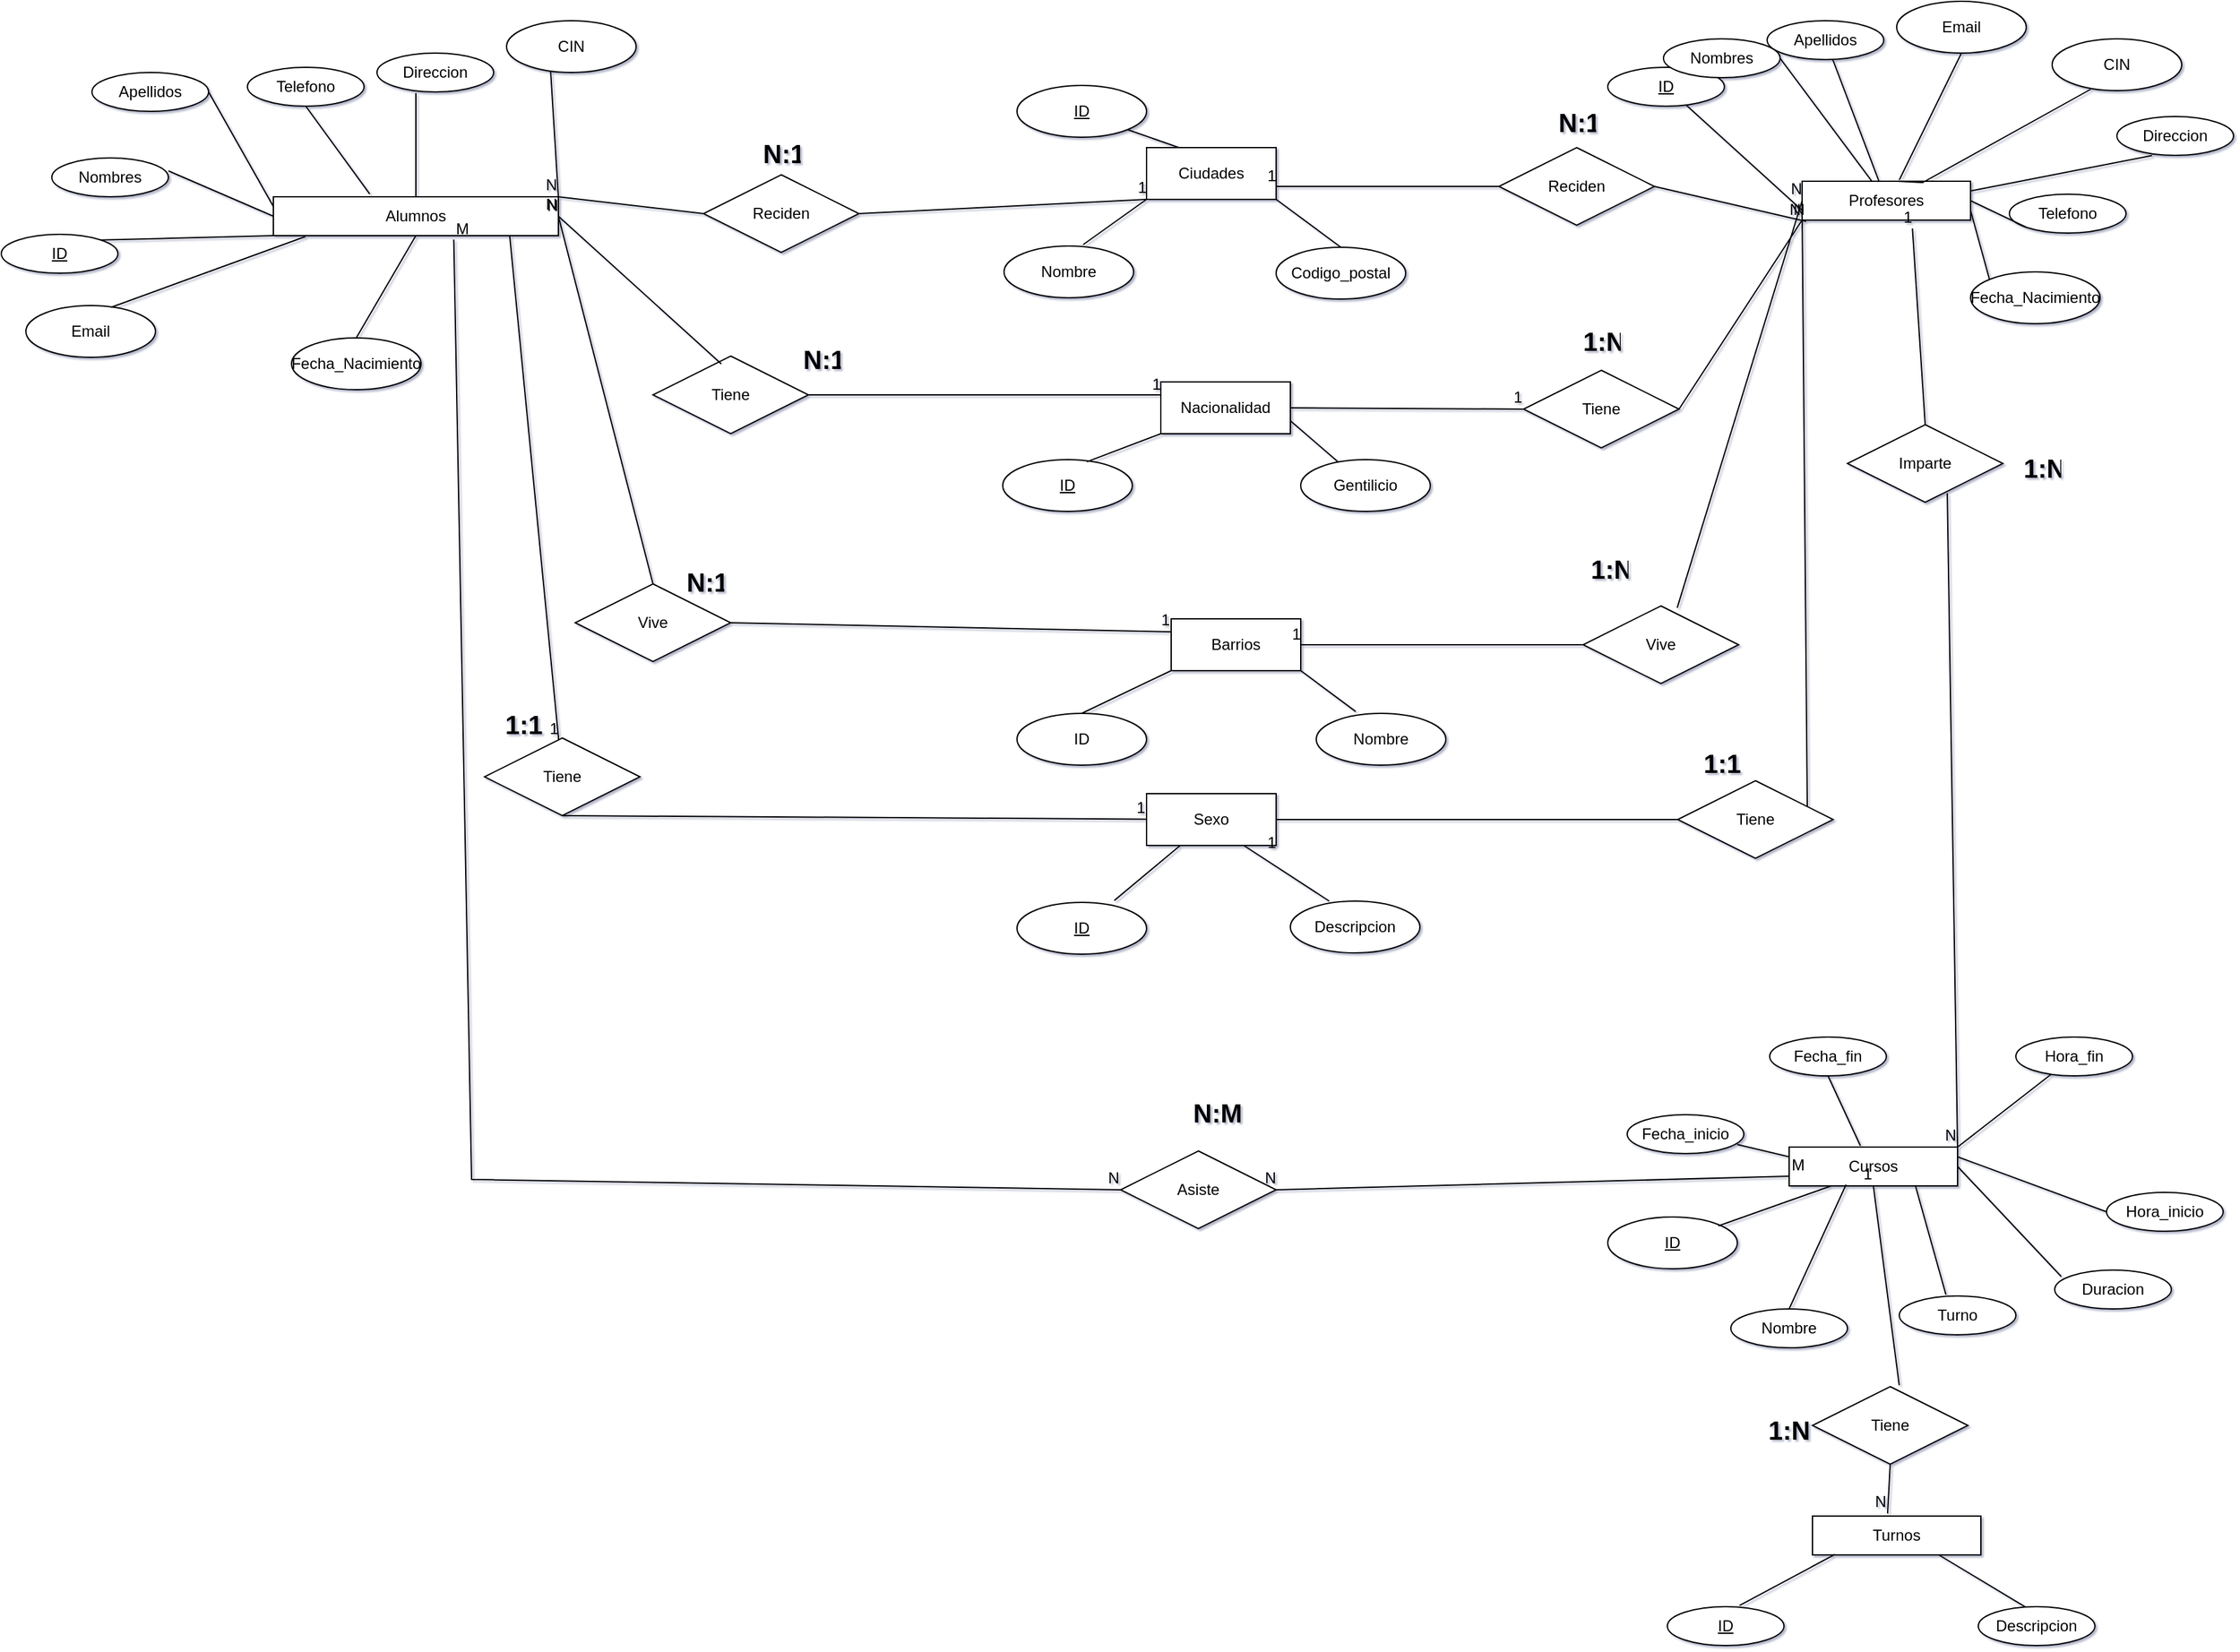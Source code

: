 <mxfile version="20.2.3" type="device"><diagram id="SbtHDmOagErsNdd3v9O3" name="Página-1"><mxGraphModel dx="987" dy="922" grid="1" gridSize="10" guides="1" tooltips="1" connect="1" arrows="1" fold="1" page="1" pageScale="1" pageWidth="2339" pageHeight="3300" background="none" math="0" shadow="1"><root><mxCell id="0"/><mxCell id="1" parent="0"/><mxCell id="1QxquPgSd_LYtTCE600k-2" value="Alumnos" style="whiteSpace=wrap;html=1;align=center;" parent="1" vertex="1"><mxGeometry x="397" y="151" width="220" height="30" as="geometry"/></mxCell><mxCell id="1QxquPgSd_LYtTCE600k-4" value="ID" style="ellipse;whiteSpace=wrap;html=1;align=center;fontStyle=4" parent="1" vertex="1"><mxGeometry x="187" y="180" width="90" height="30" as="geometry"/></mxCell><mxCell id="1QxquPgSd_LYtTCE600k-5" value="Fecha_Nacimiento" style="ellipse;whiteSpace=wrap;html=1;align=center;" parent="1" vertex="1"><mxGeometry x="411" y="260" width="100" height="40" as="geometry"/></mxCell><mxCell id="1QxquPgSd_LYtTCE600k-6" value="Email" style="ellipse;whiteSpace=wrap;html=1;align=center;" parent="1" vertex="1"><mxGeometry x="206" y="235" width="100" height="40" as="geometry"/></mxCell><mxCell id="1QxquPgSd_LYtTCE600k-7" value="Nombres" style="ellipse;whiteSpace=wrap;html=1;align=center;fontStyle=0" parent="1" vertex="1"><mxGeometry x="226" y="121" width="90" height="30" as="geometry"/></mxCell><mxCell id="1QxquPgSd_LYtTCE600k-8" value="Apellidos" style="ellipse;whiteSpace=wrap;html=1;align=center;fontStyle=0" parent="1" vertex="1"><mxGeometry x="257" y="55" width="90" height="30" as="geometry"/></mxCell><mxCell id="1QxquPgSd_LYtTCE600k-10" style="edgeStyle=orthogonalEdgeStyle;rounded=0;orthogonalLoop=1;jettySize=auto;html=1;exitX=0.5;exitY=1;exitDx=0;exitDy=0;" parent="1" edge="1"><mxGeometry relative="1" as="geometry"><mxPoint x="392" y="91" as="sourcePoint"/><mxPoint x="392" y="91" as="targetPoint"/></mxGeometry></mxCell><mxCell id="1QxquPgSd_LYtTCE600k-11" value="Telefono&lt;span style=&quot;color: rgba(0, 0, 0, 0); font-family: monospace; font-size: 0px; text-align: start;&quot;&gt;%3CmxGraphModel%3E%3Croot%3E%3CmxCell%20id%3D%220%22%2F%3E%3CmxCell%20id%3D%221%22%20parent%3D%220%22%2F%3E%3CmxCell%20id%3D%222%22%20value%3D%22Nacionalidad%22%20style%3D%22ellipse%3BwhiteSpace%3Dwrap%3Bhtml%3D1%3Balign%3Dcenter%3BfontStyle%3D0%22%20vertex%3D%221%22%20parent%3D%221%22%3E%3CmxGeometry%20x%3D%22389%22%20y%3D%2250%22%20width%3D%2290%22%20height%3D%2230%22%20as%3D%22geometry%22%2F%3E%3C%2FmxCell%3E%3C%2Froot%3E%3C%2FmxGraphModel%3E&lt;/span&gt;" style="ellipse;whiteSpace=wrap;html=1;align=center;fontStyle=0" parent="1" vertex="1"><mxGeometry x="377" y="51" width="90" height="30" as="geometry"/></mxCell><mxCell id="1QxquPgSd_LYtTCE600k-12" value="Direccion" style="ellipse;whiteSpace=wrap;html=1;align=center;fontStyle=0" parent="1" vertex="1"><mxGeometry x="477" y="40" width="90" height="30" as="geometry"/></mxCell><mxCell id="1QxquPgSd_LYtTCE600k-18" value="CIN" style="ellipse;whiteSpace=wrap;html=1;align=center;" parent="1" vertex="1"><mxGeometry x="577" y="15" width="100" height="40" as="geometry"/></mxCell><mxCell id="1QxquPgSd_LYtTCE600k-28" value="" style="endArrow=none;html=1;rounded=0;entryX=0;entryY=0.5;entryDx=0;entryDy=0;exitX=1;exitY=0.333;exitDx=0;exitDy=0;exitPerimeter=0;" parent="1" source="1QxquPgSd_LYtTCE600k-7" target="1QxquPgSd_LYtTCE600k-2" edge="1"><mxGeometry relative="1" as="geometry"><mxPoint x="317" y="181" as="sourcePoint"/><mxPoint x="477" y="181" as="targetPoint"/></mxGeometry></mxCell><mxCell id="1QxquPgSd_LYtTCE600k-29" value="" style="endArrow=none;html=1;rounded=0;exitX=1;exitY=0;exitDx=0;exitDy=0;" parent="1" source="1QxquPgSd_LYtTCE600k-4" edge="1"><mxGeometry relative="1" as="geometry"><mxPoint x="337" y="180.99" as="sourcePoint"/><mxPoint x="397" y="181" as="targetPoint"/></mxGeometry></mxCell><mxCell id="1QxquPgSd_LYtTCE600k-30" value="" style="endArrow=none;html=1;rounded=0;entryX=0.112;entryY=1.025;entryDx=0;entryDy=0;entryPerimeter=0;exitX=0.657;exitY=0.034;exitDx=0;exitDy=0;exitPerimeter=0;" parent="1" source="1QxquPgSd_LYtTCE600k-6" target="1QxquPgSd_LYtTCE600k-2" edge="1"><mxGeometry relative="1" as="geometry"><mxPoint x="357" y="241" as="sourcePoint"/><mxPoint x="407" y="191" as="targetPoint"/></mxGeometry></mxCell><mxCell id="1QxquPgSd_LYtTCE600k-31" value="" style="endArrow=none;html=1;rounded=0;entryX=0.5;entryY=1;entryDx=0;entryDy=0;exitX=0.5;exitY=0;exitDx=0;exitDy=0;" parent="1" source="1QxquPgSd_LYtTCE600k-5" target="1QxquPgSd_LYtTCE600k-2" edge="1"><mxGeometry relative="1" as="geometry"><mxPoint x="362.7" y="262.36" as="sourcePoint"/><mxPoint x="421.56" y="191.75" as="targetPoint"/></mxGeometry></mxCell><mxCell id="1QxquPgSd_LYtTCE600k-34" value="" style="endArrow=none;html=1;rounded=0;exitX=0;exitY=0.25;exitDx=0;exitDy=0;entryX=1;entryY=0.5;entryDx=0;entryDy=0;" parent="1" source="1QxquPgSd_LYtTCE600k-2" target="1QxquPgSd_LYtTCE600k-8" edge="1"><mxGeometry relative="1" as="geometry"><mxPoint x="420.39" y="158.81" as="sourcePoint"/><mxPoint x="388.59" y="101.18" as="targetPoint"/></mxGeometry></mxCell><mxCell id="1QxquPgSd_LYtTCE600k-35" value="" style="endArrow=none;html=1;rounded=0;exitX=0.338;exitY=-0.073;exitDx=0;exitDy=0;exitPerimeter=0;entryX=0.5;entryY=1;entryDx=0;entryDy=0;" parent="1" source="1QxquPgSd_LYtTCE600k-2" target="1QxquPgSd_LYtTCE600k-11" edge="1"><mxGeometry relative="1" as="geometry"><mxPoint x="425.07" y="161.18" as="sourcePoint"/><mxPoint x="388.59" y="101.18" as="targetPoint"/></mxGeometry></mxCell><mxCell id="1QxquPgSd_LYtTCE600k-36" value="" style="endArrow=none;html=1;rounded=0;exitX=0.5;exitY=0;exitDx=0;exitDy=0;" parent="1" source="1QxquPgSd_LYtTCE600k-2" edge="1"><mxGeometry relative="1" as="geometry"><mxPoint x="477" y="141" as="sourcePoint"/><mxPoint x="507" y="71" as="targetPoint"/></mxGeometry></mxCell><mxCell id="1QxquPgSd_LYtTCE600k-41" value="Ciudades" style="rounded=0;arcSize=10;whiteSpace=wrap;html=1;align=center;" parent="1" vertex="1"><mxGeometry x="1071" y="113" width="100" height="40" as="geometry"/></mxCell><mxCell id="1QxquPgSd_LYtTCE600k-42" value="ID" style="ellipse;whiteSpace=wrap;html=1;align=center;fontStyle=4" parent="1" vertex="1"><mxGeometry x="971" y="65" width="100" height="40" as="geometry"/></mxCell><mxCell id="1QxquPgSd_LYtTCE600k-43" value="Nombre" style="ellipse;whiteSpace=wrap;html=1;align=center;" parent="1" vertex="1"><mxGeometry x="961" y="189" width="100" height="40" as="geometry"/></mxCell><mxCell id="1QxquPgSd_LYtTCE600k-45" value="" style="endArrow=none;html=1;rounded=0;entryX=0;entryY=1;entryDx=0;entryDy=0;exitX=0.61;exitY=-0.025;exitDx=0;exitDy=0;exitPerimeter=0;" parent="1" target="1QxquPgSd_LYtTCE600k-41" edge="1" source="1QxquPgSd_LYtTCE600k-43"><mxGeometry relative="1" as="geometry"><mxPoint x="940.0" y="153.0" as="sourcePoint"/><mxPoint x="1048.86" y="103" as="targetPoint"/></mxGeometry></mxCell><mxCell id="1QxquPgSd_LYtTCE600k-46" value="" style="endArrow=none;html=1;rounded=0;entryX=0.25;entryY=0;entryDx=0;entryDy=0;exitX=1;exitY=1;exitDx=0;exitDy=0;" parent="1" source="1QxquPgSd_LYtTCE600k-42" target="1QxquPgSd_LYtTCE600k-41" edge="1"><mxGeometry relative="1" as="geometry"><mxPoint x="1000" y="173" as="sourcePoint"/><mxPoint x="1070" y="123" as="targetPoint"/></mxGeometry></mxCell><mxCell id="1QxquPgSd_LYtTCE600k-47" value="Codigo_postal" style="ellipse;whiteSpace=wrap;html=1;align=center;" parent="1" vertex="1"><mxGeometry x="1171" y="190" width="100" height="40" as="geometry"/></mxCell><mxCell id="1QxquPgSd_LYtTCE600k-48" value="" style="endArrow=none;html=1;rounded=0;entryX=1;entryY=1;entryDx=0;entryDy=0;exitX=0.5;exitY=0;exitDx=0;exitDy=0;" parent="1" source="1QxquPgSd_LYtTCE600k-47" target="1QxquPgSd_LYtTCE600k-41" edge="1"><mxGeometry relative="1" as="geometry"><mxPoint x="1000" y="173" as="sourcePoint"/><mxPoint x="1070" y="123" as="targetPoint"/></mxGeometry></mxCell><mxCell id="1QxquPgSd_LYtTCE600k-50" value="ID" style="ellipse;whiteSpace=wrap;html=1;align=center;fontStyle=4" parent="1" vertex="1"><mxGeometry x="971" y="696.0" width="100" height="40" as="geometry"/></mxCell><mxCell id="1QxquPgSd_LYtTCE600k-51" value="" style="endArrow=none;html=1;rounded=0;exitX=0.751;exitY=-0.036;exitDx=0;exitDy=0;exitPerimeter=0;" parent="1" edge="1" target="1QxquPgSd_LYtTCE600k-77" source="1QxquPgSd_LYtTCE600k-50"><mxGeometry relative="1" as="geometry"><mxPoint x="1047" y="688.17" as="sourcePoint"/><mxPoint x="1132" y="648.17" as="targetPoint"/></mxGeometry></mxCell><mxCell id="1QxquPgSd_LYtTCE600k-52" value="Descripcion" style="ellipse;whiteSpace=wrap;html=1;align=center;fontStyle=0" parent="1" vertex="1"><mxGeometry x="1182" y="695" width="100" height="40" as="geometry"/></mxCell><mxCell id="1QxquPgSd_LYtTCE600k-53" value="" style="endArrow=none;html=1;rounded=0;entryX=0.75;entryY=1;entryDx=0;entryDy=0;exitX=0.3;exitY=0;exitDx=0;exitDy=0;exitPerimeter=0;" parent="1" source="1QxquPgSd_LYtTCE600k-52" edge="1" target="1QxquPgSd_LYtTCE600k-77"><mxGeometry relative="1" as="geometry"><mxPoint x="1062" y="678.17" as="sourcePoint"/><mxPoint x="1157" y="648.17" as="targetPoint"/><Array as="points"/></mxGeometry></mxCell><mxCell id="1QxquPgSd_LYtTCE600k-54" value="Barrios" style="rounded=0;arcSize=10;whiteSpace=wrap;html=1;align=center;" parent="1" vertex="1"><mxGeometry x="1090" y="477" width="100" height="40" as="geometry"/></mxCell><mxCell id="1QxquPgSd_LYtTCE600k-56" value="ID" style="ellipse;whiteSpace=wrap;html=1;align=center;fontStyle=0" parent="1" vertex="1"><mxGeometry x="971" y="550" width="100" height="40" as="geometry"/></mxCell><mxCell id="1QxquPgSd_LYtTCE600k-57" value="Nombre" style="ellipse;whiteSpace=wrap;html=1;align=center;fontStyle=0" parent="1" vertex="1"><mxGeometry x="1202" y="550" width="100" height="40" as="geometry"/></mxCell><mxCell id="1QxquPgSd_LYtTCE600k-58" value="" style="endArrow=none;html=1;rounded=0;entryX=0;entryY=1;entryDx=0;entryDy=0;exitX=0.5;exitY=0;exitDx=0;exitDy=0;" parent="1" source="1QxquPgSd_LYtTCE600k-56" target="1QxquPgSd_LYtTCE600k-54" edge="1"><mxGeometry relative="1" as="geometry"><mxPoint x="1435" y="299" as="sourcePoint"/><mxPoint x="1390" y="229" as="targetPoint"/></mxGeometry></mxCell><mxCell id="1QxquPgSd_LYtTCE600k-59" value="" style="endArrow=none;html=1;rounded=0;entryX=1;entryY=1;entryDx=0;entryDy=0;exitX=0.304;exitY=-0.036;exitDx=0;exitDy=0;exitPerimeter=0;" parent="1" source="1QxquPgSd_LYtTCE600k-57" target="1QxquPgSd_LYtTCE600k-54" edge="1"><mxGeometry relative="1" as="geometry"><mxPoint x="1500" y="309" as="sourcePoint"/><mxPoint x="1504.7" y="229" as="targetPoint"/></mxGeometry></mxCell><mxCell id="1QxquPgSd_LYtTCE600k-61" value="Nacionalidad" style="rounded=0;arcSize=10;whiteSpace=wrap;html=1;align=center;" parent="1" vertex="1"><mxGeometry x="1082" y="294" width="100" height="40" as="geometry"/></mxCell><mxCell id="1QxquPgSd_LYtTCE600k-62" value="ID" style="ellipse;whiteSpace=wrap;html=1;align=center;fontStyle=4" parent="1" vertex="1"><mxGeometry x="960" y="354" width="100" height="40" as="geometry"/></mxCell><mxCell id="1QxquPgSd_LYtTCE600k-63" value="Gentilicio" style="ellipse;whiteSpace=wrap;html=1;align=center;" parent="1" vertex="1"><mxGeometry x="1190" y="354" width="100" height="40" as="geometry"/></mxCell><mxCell id="1QxquPgSd_LYtTCE600k-64" value="" style="endArrow=none;html=1;rounded=0;entryX=0;entryY=1;entryDx=0;entryDy=0;exitX=0.649;exitY=0.042;exitDx=0;exitDy=0;exitPerimeter=0;" parent="1" source="1QxquPgSd_LYtTCE600k-62" target="1QxquPgSd_LYtTCE600k-61" edge="1"><mxGeometry relative="1" as="geometry"><mxPoint x="1024" y="360.5" as="sourcePoint"/><mxPoint x="1019" y="319.5" as="targetPoint"/></mxGeometry></mxCell><mxCell id="1QxquPgSd_LYtTCE600k-65" value="" style="endArrow=none;html=1;rounded=0;entryX=1;entryY=0.75;entryDx=0;entryDy=0;" parent="1" source="1QxquPgSd_LYtTCE600k-63" target="1QxquPgSd_LYtTCE600k-61" edge="1"><mxGeometry relative="1" as="geometry"><mxPoint x="983.9" y="381.18" as="sourcePoint"/><mxPoint x="1029" y="329.5" as="targetPoint"/></mxGeometry></mxCell><mxCell id="1QxquPgSd_LYtTCE600k-71" value="Profesores" style="whiteSpace=wrap;html=1;align=center;" parent="1" vertex="1"><mxGeometry x="1577" y="139" width="130" height="30" as="geometry"/></mxCell><mxCell id="1QxquPgSd_LYtTCE600k-73" value="ID" style="ellipse;whiteSpace=wrap;html=1;align=center;fontStyle=4" parent="1" vertex="1"><mxGeometry x="1427" y="51" width="90" height="30" as="geometry"/></mxCell><mxCell id="1QxquPgSd_LYtTCE600k-74" value="CIN" style="ellipse;whiteSpace=wrap;html=1;align=center;" parent="1" vertex="1"><mxGeometry x="1770" y="29" width="100" height="40" as="geometry"/></mxCell><mxCell id="1QxquPgSd_LYtTCE600k-75" value="Nombres" style="ellipse;whiteSpace=wrap;html=1;align=center;fontStyle=0" parent="1" vertex="1"><mxGeometry x="1470" y="29" width="90" height="30" as="geometry"/></mxCell><mxCell id="1QxquPgSd_LYtTCE600k-76" value="Apellidos" style="ellipse;whiteSpace=wrap;html=1;align=center;fontStyle=0" parent="1" vertex="1"><mxGeometry x="1550" y="15" width="90" height="30" as="geometry"/></mxCell><mxCell id="1QxquPgSd_LYtTCE600k-77" value="Sexo" style="whiteSpace=wrap;html=1;align=center;" parent="1" vertex="1"><mxGeometry x="1071" y="612" width="100" height="40" as="geometry"/></mxCell><mxCell id="1QxquPgSd_LYtTCE600k-78" value="Email" style="ellipse;whiteSpace=wrap;html=1;align=center;" parent="1" vertex="1"><mxGeometry x="1650" width="100" height="40" as="geometry"/></mxCell><mxCell id="1QxquPgSd_LYtTCE600k-79" value="Direccion" style="ellipse;whiteSpace=wrap;html=1;align=center;fontStyle=0" parent="1" vertex="1"><mxGeometry x="1820" y="89" width="90" height="30" as="geometry"/></mxCell><mxCell id="1QxquPgSd_LYtTCE600k-80" value="Telefono&lt;span style=&quot;color: rgba(0, 0, 0, 0); font-family: monospace; font-size: 0px; text-align: start;&quot;&gt;%3CmxGraphModel%3E%3Croot%3E%3CmxCell%20id%3D%220%22%2F%3E%3CmxCell%20id%3D%221%22%20parent%3D%220%22%2F%3E%3CmxCell%20id%3D%222%22%20value%3D%22Nacionalidad%22%20style%3D%22ellipse%3BwhiteSpace%3Dwrap%3Bhtml%3D1%3Balign%3Dcenter%3BfontStyle%3D0%22%20vertex%3D%221%22%20parent%3D%221%22%3E%3CmxGeometry%20x%3D%22389%22%20y%3D%2250%22%20width%3D%2290%22%20height%3D%2230%22%20as%3D%22geometry%22%2F%3E%3C%2FmxCell%3E%3C%2Froot%3E%3C%2FmxGraphModel%3E&lt;/span&gt;" style="ellipse;whiteSpace=wrap;html=1;align=center;fontStyle=0" parent="1" vertex="1"><mxGeometry x="1737" y="149" width="90" height="30" as="geometry"/></mxCell><mxCell id="1QxquPgSd_LYtTCE600k-81" value="Fecha_Nacimiento" style="ellipse;whiteSpace=wrap;html=1;align=center;" parent="1" vertex="1"><mxGeometry x="1707" y="209" width="100" height="40" as="geometry"/></mxCell><mxCell id="1QxquPgSd_LYtTCE600k-82" value="" style="endArrow=none;html=1;rounded=0;entryX=0.577;entryY=-0.033;entryDx=0;entryDy=0;entryPerimeter=0;exitX=0.5;exitY=1;exitDx=0;exitDy=0;" parent="1" source="1QxquPgSd_LYtTCE600k-78" target="1QxquPgSd_LYtTCE600k-71" edge="1"><mxGeometry relative="1" as="geometry"><mxPoint x="1617" y="29" as="sourcePoint"/><mxPoint x="1777" y="29" as="targetPoint"/></mxGeometry></mxCell><mxCell id="1QxquPgSd_LYtTCE600k-83" value="" style="endArrow=none;html=1;rounded=0;entryX=1;entryY=0.5;entryDx=0;entryDy=0;" parent="1" source="1QxquPgSd_LYtTCE600k-71" target="1QxquPgSd_LYtTCE600k-75" edge="1"><mxGeometry relative="1" as="geometry"><mxPoint x="1637" y="99" as="sourcePoint"/><mxPoint x="1635.62" y="148.04" as="targetPoint"/></mxGeometry></mxCell><mxCell id="1QxquPgSd_LYtTCE600k-84" value="" style="endArrow=none;html=1;rounded=0;exitX=0;exitY=0.75;exitDx=0;exitDy=0;" parent="1" source="1QxquPgSd_LYtTCE600k-71" target="1QxquPgSd_LYtTCE600k-73" edge="1"><mxGeometry relative="1" as="geometry"><mxPoint x="1558.38" y="159" as="sourcePoint"/><mxPoint x="1557" y="208.04" as="targetPoint"/></mxGeometry></mxCell><mxCell id="1QxquPgSd_LYtTCE600k-85" value="" style="endArrow=none;html=1;rounded=0;" parent="1" source="1QxquPgSd_LYtTCE600k-76" target="1QxquPgSd_LYtTCE600k-71" edge="1"><mxGeometry relative="1" as="geometry"><mxPoint x="1657" y="119" as="sourcePoint"/><mxPoint x="1655.62" y="168.04" as="targetPoint"/></mxGeometry></mxCell><mxCell id="1QxquPgSd_LYtTCE600k-86" value="" style="endArrow=none;html=1;rounded=0;entryX=1;entryY=0.25;entryDx=0;entryDy=0;exitX=0.301;exitY=1.004;exitDx=0;exitDy=0;exitPerimeter=0;" parent="1" source="1QxquPgSd_LYtTCE600k-79" target="1QxquPgSd_LYtTCE600k-71" edge="1"><mxGeometry relative="1" as="geometry"><mxPoint x="1667" y="129" as="sourcePoint"/><mxPoint x="1665.62" y="178.04" as="targetPoint"/></mxGeometry></mxCell><mxCell id="1QxquPgSd_LYtTCE600k-87" value="" style="endArrow=none;html=1;rounded=0;entryX=0;entryY=0;entryDx=0;entryDy=0;exitX=1;exitY=0.75;exitDx=0;exitDy=0;" parent="1" source="1QxquPgSd_LYtTCE600k-71" target="1QxquPgSd_LYtTCE600k-81" edge="1"><mxGeometry relative="1" as="geometry"><mxPoint x="1707" y="179" as="sourcePoint"/><mxPoint x="1675.62" y="188.04" as="targetPoint"/></mxGeometry></mxCell><mxCell id="1QxquPgSd_LYtTCE600k-89" value="" style="endArrow=none;html=1;rounded=0;entryX=0;entryY=1;entryDx=0;entryDy=0;exitX=1;exitY=0.5;exitDx=0;exitDy=0;" parent="1" source="1QxquPgSd_LYtTCE600k-71" target="1QxquPgSd_LYtTCE600k-80" edge="1"><mxGeometry relative="1" as="geometry"><mxPoint x="1717.0" y="171.5" as="sourcePoint"/><mxPoint x="1731.92" y="224.749" as="targetPoint"/></mxGeometry></mxCell><mxCell id="1QxquPgSd_LYtTCE600k-90" value="Cursos" style="whiteSpace=wrap;html=1;align=center;" parent="1" vertex="1"><mxGeometry x="1567" y="885" width="130" height="30" as="geometry"/></mxCell><mxCell id="1QxquPgSd_LYtTCE600k-91" value="&lt;u&gt;ID&lt;/u&gt;" style="ellipse;whiteSpace=wrap;html=1;align=center;" parent="1" vertex="1"><mxGeometry x="1427" y="939" width="100" height="40" as="geometry"/></mxCell><mxCell id="1QxquPgSd_LYtTCE600k-92" value="Nombre" style="ellipse;whiteSpace=wrap;html=1;align=center;fontStyle=0" parent="1" vertex="1"><mxGeometry x="1522" y="1010" width="90" height="30" as="geometry"/></mxCell><mxCell id="1QxquPgSd_LYtTCE600k-93" value="Duracion" style="ellipse;whiteSpace=wrap;html=1;align=center;fontStyle=0" parent="1" vertex="1"><mxGeometry x="1772" y="980" width="90" height="30" as="geometry"/></mxCell><mxCell id="1QxquPgSd_LYtTCE600k-95" value="Turno" style="ellipse;whiteSpace=wrap;html=1;align=center;fontStyle=0" parent="1" vertex="1"><mxGeometry x="1652" y="1000" width="90" height="30" as="geometry"/></mxCell><mxCell id="1QxquPgSd_LYtTCE600k-97" value="Hora_inicio" style="ellipse;whiteSpace=wrap;html=1;align=center;fontStyle=0" parent="1" vertex="1"><mxGeometry x="1812" y="920" width="90" height="30" as="geometry"/></mxCell><mxCell id="1QxquPgSd_LYtTCE600k-98" value="Fecha_inicio" style="ellipse;whiteSpace=wrap;html=1;align=center;fontStyle=0" parent="1" vertex="1"><mxGeometry x="1442" y="860" width="90" height="30" as="geometry"/></mxCell><mxCell id="1QxquPgSd_LYtTCE600k-99" value="Fecha_fin" style="ellipse;whiteSpace=wrap;html=1;align=center;fontStyle=0" parent="1" vertex="1"><mxGeometry x="1552" y="800" width="90" height="30" as="geometry"/></mxCell><mxCell id="1QxquPgSd_LYtTCE600k-100" value="" style="endArrow=none;html=1;rounded=0;entryX=0.25;entryY=1;entryDx=0;entryDy=0;exitX=1;exitY=0;exitDx=0;exitDy=0;" parent="1" target="1QxquPgSd_LYtTCE600k-90" edge="1"><mxGeometry relative="1" as="geometry"><mxPoint x="1512.355" y="945.858" as="sourcePoint"/><mxPoint x="1692" y="950" as="targetPoint"/></mxGeometry></mxCell><mxCell id="1QxquPgSd_LYtTCE600k-101" value="" style="endArrow=none;html=1;rounded=0;entryX=0.338;entryY=0.967;entryDx=0;entryDy=0;exitX=0.5;exitY=0;exitDx=0;exitDy=0;entryPerimeter=0;" parent="1" source="1QxquPgSd_LYtTCE600k-92" target="1QxquPgSd_LYtTCE600k-90" edge="1"><mxGeometry relative="1" as="geometry"><mxPoint x="1522.355" y="955.858" as="sourcePoint"/><mxPoint x="1609.5" y="925" as="targetPoint"/></mxGeometry></mxCell><mxCell id="1QxquPgSd_LYtTCE600k-102" value="" style="endArrow=none;html=1;rounded=0;exitX=0.4;exitY=-0.033;exitDx=0;exitDy=0;entryX=0.75;entryY=1;entryDx=0;entryDy=0;exitPerimeter=0;" parent="1" source="1QxquPgSd_LYtTCE600k-95" target="1QxquPgSd_LYtTCE600k-90" edge="1"><mxGeometry relative="1" as="geometry"><mxPoint x="1587" y="1005" as="sourcePoint"/><mxPoint x="1652" y="920" as="targetPoint"/></mxGeometry></mxCell><mxCell id="1QxquPgSd_LYtTCE600k-103" value="" style="endArrow=none;html=1;rounded=0;exitX=0.056;exitY=0.167;exitDx=0;exitDy=0;entryX=1;entryY=0.5;entryDx=0;entryDy=0;exitPerimeter=0;" parent="1" source="1QxquPgSd_LYtTCE600k-93" target="1QxquPgSd_LYtTCE600k-90" edge="1"><mxGeometry relative="1" as="geometry"><mxPoint x="1720.5" y="994.01" as="sourcePoint"/><mxPoint x="1697" y="910" as="targetPoint"/></mxGeometry></mxCell><mxCell id="1QxquPgSd_LYtTCE600k-104" value="" style="endArrow=none;html=1;rounded=0;exitX=0;exitY=0.5;exitDx=0;exitDy=0;entryX=1;entryY=0.25;entryDx=0;entryDy=0;" parent="1" source="1QxquPgSd_LYtTCE600k-97" target="1QxquPgSd_LYtTCE600k-90" edge="1"><mxGeometry relative="1" as="geometry"><mxPoint x="1752.04" y="980.01" as="sourcePoint"/><mxPoint x="1707" y="910" as="targetPoint"/></mxGeometry></mxCell><mxCell id="1QxquPgSd_LYtTCE600k-105" value="" style="endArrow=none;html=1;rounded=0;entryX=0.5;entryY=1;entryDx=0;entryDy=0;exitX=0.423;exitY=-0.033;exitDx=0;exitDy=0;exitPerimeter=0;" parent="1" source="1QxquPgSd_LYtTCE600k-90" target="1QxquPgSd_LYtTCE600k-99" edge="1"><mxGeometry relative="1" as="geometry"><mxPoint x="1522.355" y="955.858" as="sourcePoint"/><mxPoint x="1609.5" y="925" as="targetPoint"/></mxGeometry></mxCell><mxCell id="1QxquPgSd_LYtTCE600k-106" value="" style="endArrow=none;html=1;rounded=0;entryX=0;entryY=0.25;entryDx=0;entryDy=0;exitX=0.944;exitY=0.767;exitDx=0;exitDy=0;exitPerimeter=0;" parent="1" source="1QxquPgSd_LYtTCE600k-98" target="1QxquPgSd_LYtTCE600k-90" edge="1"><mxGeometry relative="1" as="geometry"><mxPoint x="1522.355" y="955.858" as="sourcePoint"/><mxPoint x="1609.5" y="925" as="targetPoint"/></mxGeometry></mxCell><mxCell id="1QxquPgSd_LYtTCE600k-107" value="Hora_fin" style="ellipse;whiteSpace=wrap;html=1;align=center;fontStyle=0" parent="1" vertex="1"><mxGeometry x="1742" y="800" width="90" height="30" as="geometry"/></mxCell><mxCell id="1QxquPgSd_LYtTCE600k-108" value="" style="endArrow=none;html=1;rounded=0;entryX=1;entryY=0;entryDx=0;entryDy=0;" parent="1" source="1QxquPgSd_LYtTCE600k-107" target="1QxquPgSd_LYtTCE600k-90" edge="1"><mxGeometry relative="1" as="geometry"><mxPoint x="1757" y="890" as="sourcePoint"/><mxPoint x="1692" y="880" as="targetPoint"/></mxGeometry></mxCell><mxCell id="1QxquPgSd_LYtTCE600k-110" value="Turnos" style="whiteSpace=wrap;html=1;align=center;" parent="1" vertex="1"><mxGeometry x="1585" y="1170" width="130" height="30" as="geometry"/></mxCell><mxCell id="1QxquPgSd_LYtTCE600k-111" value="ID" style="ellipse;whiteSpace=wrap;html=1;align=center;fontStyle=4" parent="1" vertex="1"><mxGeometry x="1473" y="1240" width="90" height="30" as="geometry"/></mxCell><mxCell id="1QxquPgSd_LYtTCE600k-112" value="Descripcion" style="ellipse;whiteSpace=wrap;html=1;align=center;fontStyle=0" parent="1" vertex="1"><mxGeometry x="1713" y="1240" width="90" height="30" as="geometry"/></mxCell><mxCell id="1QxquPgSd_LYtTCE600k-113" value="" style="endArrow=none;html=1;rounded=0;entryX=0.134;entryY=0.986;entryDx=0;entryDy=0;entryPerimeter=0;exitX=0.619;exitY=-0.033;exitDx=0;exitDy=0;exitPerimeter=0;" parent="1" source="1QxquPgSd_LYtTCE600k-111" target="1QxquPgSd_LYtTCE600k-110" edge="1"><mxGeometry relative="1" as="geometry"><mxPoint x="1465" y="1170" as="sourcePoint"/><mxPoint x="1625" y="1170" as="targetPoint"/></mxGeometry></mxCell><mxCell id="1QxquPgSd_LYtTCE600k-114" value="" style="endArrow=none;html=1;rounded=0;entryX=0.75;entryY=1;entryDx=0;entryDy=0;exitX=0.403;exitY=0.006;exitDx=0;exitDy=0;exitPerimeter=0;" parent="1" source="1QxquPgSd_LYtTCE600k-112" target="1QxquPgSd_LYtTCE600k-110" edge="1"><mxGeometry relative="1" as="geometry"><mxPoint x="1675" y="1200" as="sourcePoint"/><mxPoint x="1552.42" y="1169.58" as="targetPoint"/></mxGeometry></mxCell><mxCell id="1QxquPgSd_LYtTCE600k-116" value="Vive" style="shape=rhombus;perimeter=rhombusPerimeter;whiteSpace=wrap;html=1;align=center;" parent="1" vertex="1"><mxGeometry x="630" y="450" width="120" height="60" as="geometry"/></mxCell><mxCell id="1QxquPgSd_LYtTCE600k-121" value="" style="endArrow=none;html=1;rounded=0;entryX=1;entryY=0.5;entryDx=0;entryDy=0;exitX=0.5;exitY=0;exitDx=0;exitDy=0;" parent="1" source="1QxquPgSd_LYtTCE600k-116" target="1QxquPgSd_LYtTCE600k-2" edge="1"><mxGeometry relative="1" as="geometry"><mxPoint x="450" y="380" as="sourcePoint"/><mxPoint x="490" y="200" as="targetPoint"/></mxGeometry></mxCell><mxCell id="1QxquPgSd_LYtTCE600k-122" value="N" style="resizable=0;html=1;align=right;verticalAlign=bottom;" parent="1QxquPgSd_LYtTCE600k-121" connectable="0" vertex="1"><mxGeometry x="1" relative="1" as="geometry"/></mxCell><mxCell id="1QxquPgSd_LYtTCE600k-123" value="" style="endArrow=none;html=1;rounded=0;entryX=0;entryY=0.25;entryDx=0;entryDy=0;exitX=1;exitY=0.5;exitDx=0;exitDy=0;" parent="1" source="1QxquPgSd_LYtTCE600k-116" target="1QxquPgSd_LYtTCE600k-54" edge="1"><mxGeometry relative="1" as="geometry"><mxPoint x="1010" y="339" as="sourcePoint"/><mxPoint x="1170" y="339" as="targetPoint"/></mxGeometry></mxCell><mxCell id="1QxquPgSd_LYtTCE600k-124" value="1" style="resizable=0;html=1;align=right;verticalAlign=bottom;" parent="1QxquPgSd_LYtTCE600k-123" connectable="0" vertex="1"><mxGeometry x="1" relative="1" as="geometry"/></mxCell><mxCell id="1QxquPgSd_LYtTCE600k-125" value="N:1" style="text;strokeColor=none;fillColor=none;spacingLeft=4;spacingRight=4;overflow=hidden;rotatable=0;points=[[0,0.5],[1,0.5]];portConstraint=eastwest;fontSize=20;fontStyle=1" parent="1" vertex="1"><mxGeometry x="710" y="430" width="40" height="30" as="geometry"/></mxCell><mxCell id="1QxquPgSd_LYtTCE600k-126" value="Tiene" style="shape=rhombus;perimeter=rhombusPerimeter;whiteSpace=wrap;html=1;align=center;" parent="1" vertex="1"><mxGeometry x="690" y="274" width="120" height="60" as="geometry"/></mxCell><mxCell id="1QxquPgSd_LYtTCE600k-127" value="" style="endArrow=none;html=1;rounded=0;entryX=0;entryY=0.25;entryDx=0;entryDy=0;exitX=1;exitY=0.5;exitDx=0;exitDy=0;" parent="1" source="1QxquPgSd_LYtTCE600k-126" edge="1" target="1QxquPgSd_LYtTCE600k-61"><mxGeometry relative="1" as="geometry"><mxPoint x="1113.0" y="211.5" as="sourcePoint"/><mxPoint x="1098.0" y="299.5" as="targetPoint"/></mxGeometry></mxCell><mxCell id="1QxquPgSd_LYtTCE600k-128" value="1" style="resizable=0;html=1;align=right;verticalAlign=bottom;" parent="1QxquPgSd_LYtTCE600k-127" connectable="0" vertex="1"><mxGeometry x="1" relative="1" as="geometry"/></mxCell><mxCell id="1QxquPgSd_LYtTCE600k-131" value="" style="endArrow=none;html=1;rounded=0;entryX=1;entryY=0.5;entryDx=0;entryDy=0;exitX=0.44;exitY=0.102;exitDx=0;exitDy=0;exitPerimeter=0;" parent="1" source="1QxquPgSd_LYtTCE600k-126" target="1QxquPgSd_LYtTCE600k-2" edge="1"><mxGeometry relative="1" as="geometry"><mxPoint x="740" y="270" as="sourcePoint"/><mxPoint x="304.65" y="228.66" as="targetPoint"/></mxGeometry></mxCell><mxCell id="1QxquPgSd_LYtTCE600k-132" value="N" style="resizable=0;html=1;align=right;verticalAlign=bottom;" parent="1QxquPgSd_LYtTCE600k-131" connectable="0" vertex="1"><mxGeometry x="1" relative="1" as="geometry"/></mxCell><mxCell id="1QxquPgSd_LYtTCE600k-133" value="Reciden" style="shape=rhombus;perimeter=rhombusPerimeter;whiteSpace=wrap;html=1;align=center;" parent="1" vertex="1"><mxGeometry x="729" y="134" width="120" height="60" as="geometry"/></mxCell><mxCell id="1QxquPgSd_LYtTCE600k-134" value="N:1" style="text;strokeColor=none;fillColor=none;spacingLeft=4;spacingRight=4;overflow=hidden;rotatable=0;points=[[0,0.5],[1,0.5]];portConstraint=eastwest;fontSize=20;fontStyle=1" parent="1" vertex="1"><mxGeometry x="800" y="258" width="40" height="30" as="geometry"/></mxCell><mxCell id="1QxquPgSd_LYtTCE600k-135" value="" style="endArrow=none;html=1;rounded=0;entryX=0;entryY=1;entryDx=0;entryDy=0;exitX=1;exitY=0.5;exitDx=0;exitDy=0;" parent="1" source="1QxquPgSd_LYtTCE600k-133" target="1QxquPgSd_LYtTCE600k-41" edge="1"><mxGeometry relative="1" as="geometry"><mxPoint x="1170.0" y="109" as="sourcePoint"/><mxPoint x="1090.0" y="215" as="targetPoint"/></mxGeometry></mxCell><mxCell id="1QxquPgSd_LYtTCE600k-136" value="1" style="resizable=0;html=1;align=right;verticalAlign=bottom;" parent="1QxquPgSd_LYtTCE600k-135" connectable="0" vertex="1"><mxGeometry x="1" relative="1" as="geometry"/></mxCell><mxCell id="1QxquPgSd_LYtTCE600k-137" value="" style="endArrow=none;html=1;rounded=0;entryX=1;entryY=0;entryDx=0;entryDy=0;exitX=0;exitY=0.5;exitDx=0;exitDy=0;" parent="1" source="1QxquPgSd_LYtTCE600k-133" target="1QxquPgSd_LYtTCE600k-2" edge="1"><mxGeometry relative="1" as="geometry"><mxPoint x="207.5" y="200" as="sourcePoint"/><mxPoint x="390.0" y="20" as="targetPoint"/></mxGeometry></mxCell><mxCell id="1QxquPgSd_LYtTCE600k-138" value="N" style="resizable=0;html=1;align=right;verticalAlign=bottom;" parent="1QxquPgSd_LYtTCE600k-137" connectable="0" vertex="1"><mxGeometry x="1" relative="1" as="geometry"/></mxCell><mxCell id="1QxquPgSd_LYtTCE600k-139" value="N:1" style="text;strokeColor=none;fillColor=none;spacingLeft=4;spacingRight=4;overflow=hidden;rotatable=0;points=[[0,0.5],[1,0.5]];portConstraint=eastwest;fontSize=20;fontStyle=1" parent="1" vertex="1"><mxGeometry x="769" y="99" width="40" height="30" as="geometry"/></mxCell><mxCell id="1QxquPgSd_LYtTCE600k-140" value="Tiene" style="shape=rhombus;perimeter=rhombusPerimeter;whiteSpace=wrap;html=1;align=center;" parent="1" vertex="1"><mxGeometry x="560" y="569" width="120" height="60" as="geometry"/></mxCell><mxCell id="1QxquPgSd_LYtTCE600k-141" value="" style="endArrow=none;html=1;rounded=0;exitX=0.5;exitY=1;exitDx=0;exitDy=0;" parent="1" source="1QxquPgSd_LYtTCE600k-140" target="1QxquPgSd_LYtTCE600k-77" edge="1"><mxGeometry relative="1" as="geometry"><mxPoint x="785.5" y="596" as="sourcePoint"/><mxPoint x="778" y="656" as="targetPoint"/></mxGeometry></mxCell><mxCell id="1QxquPgSd_LYtTCE600k-142" value="1" style="resizable=0;html=1;align=right;verticalAlign=bottom;" parent="1QxquPgSd_LYtTCE600k-141" connectable="0" vertex="1"><mxGeometry x="1" relative="1" as="geometry"/></mxCell><mxCell id="1QxquPgSd_LYtTCE600k-146" value="1:1" style="text;strokeColor=none;fillColor=none;spacingLeft=4;spacingRight=4;overflow=hidden;rotatable=0;points=[[0,0.5],[1,0.5]];portConstraint=eastwest;fontSize=20;fontStyle=1" parent="1" vertex="1"><mxGeometry x="570" y="540" width="40" height="30" as="geometry"/></mxCell><mxCell id="QrcIneDtR9G6liabQRw1-1" value="Tiene" style="shape=rhombus;perimeter=rhombusPerimeter;whiteSpace=wrap;html=1;align=center;" vertex="1" parent="1"><mxGeometry x="1585" y="1070" width="120" height="60" as="geometry"/></mxCell><mxCell id="QrcIneDtR9G6liabQRw1-10" value="" style="endArrow=none;html=1;rounded=0;entryX=0.446;entryY=-0.067;entryDx=0;entryDy=0;entryPerimeter=0;exitX=0.5;exitY=1;exitDx=0;exitDy=0;" edge="1" parent="1" source="QrcIneDtR9G6liabQRw1-1" target="1QxquPgSd_LYtTCE600k-110"><mxGeometry relative="1" as="geometry"><mxPoint x="1545" y="1010" as="sourcePoint"/><mxPoint x="1705" y="1010" as="targetPoint"/></mxGeometry></mxCell><mxCell id="QrcIneDtR9G6liabQRw1-11" value="N" style="resizable=0;html=1;align=right;verticalAlign=bottom;" connectable="0" vertex="1" parent="QrcIneDtR9G6liabQRw1-10"><mxGeometry x="1" relative="1" as="geometry"/></mxCell><mxCell id="QrcIneDtR9G6liabQRw1-12" value="" style="endArrow=none;html=1;rounded=0;exitX=0.558;exitY=-0.017;exitDx=0;exitDy=0;exitPerimeter=0;entryX=0.5;entryY=1;entryDx=0;entryDy=0;" edge="1" parent="1" source="QrcIneDtR9G6liabQRw1-1" target="1QxquPgSd_LYtTCE600k-90"><mxGeometry relative="1" as="geometry"><mxPoint x="1545" y="1010" as="sourcePoint"/><mxPoint x="1705" y="1010" as="targetPoint"/></mxGeometry></mxCell><mxCell id="QrcIneDtR9G6liabQRw1-13" value="1" style="resizable=0;html=1;align=right;verticalAlign=bottom;" connectable="0" vertex="1" parent="QrcIneDtR9G6liabQRw1-12"><mxGeometry x="1" relative="1" as="geometry"/></mxCell><mxCell id="QrcIneDtR9G6liabQRw1-15" value="1:N" style="text;strokeColor=none;fillColor=none;spacingLeft=4;spacingRight=4;overflow=hidden;rotatable=0;points=[[0,0.5],[1,0.5]];portConstraint=eastwest;fontSize=20;fontStyle=1" vertex="1" parent="1"><mxGeometry x="1545" y="1085" width="9" height="30" as="geometry"/></mxCell><mxCell id="QrcIneDtR9G6liabQRw1-17" value="Imparte" style="shape=rhombus;perimeter=rhombusPerimeter;whiteSpace=wrap;html=1;align=center;" vertex="1" parent="1"><mxGeometry x="1612" y="327" width="120" height="60" as="geometry"/></mxCell><mxCell id="QrcIneDtR9G6liabQRw1-18" value="" style="endArrow=none;html=1;rounded=0;exitX=0.5;exitY=0;exitDx=0;exitDy=0;entryX=0.655;entryY=1.215;entryDx=0;entryDy=0;entryPerimeter=0;" edge="1" parent="1" source="QrcIneDtR9G6liabQRw1-17" target="1QxquPgSd_LYtTCE600k-71"><mxGeometry relative="1" as="geometry"><mxPoint x="1700" y="360" as="sourcePoint"/><mxPoint x="1640" y="180" as="targetPoint"/></mxGeometry></mxCell><mxCell id="QrcIneDtR9G6liabQRw1-19" value="1" style="resizable=0;html=1;align=right;verticalAlign=bottom;" connectable="0" vertex="1" parent="QrcIneDtR9G6liabQRw1-18"><mxGeometry x="1" relative="1" as="geometry"/></mxCell><mxCell id="QrcIneDtR9G6liabQRw1-22" value="" style="endArrow=none;html=1;rounded=0;entryX=1;entryY=0;entryDx=0;entryDy=0;exitX=0.642;exitY=0.883;exitDx=0;exitDy=0;exitPerimeter=0;" edge="1" parent="1" source="QrcIneDtR9G6liabQRw1-17" target="1QxquPgSd_LYtTCE600k-90"><mxGeometry relative="1" as="geometry"><mxPoint x="1370" y="700" as="sourcePoint"/><mxPoint x="1367.98" y="737.99" as="targetPoint"/></mxGeometry></mxCell><mxCell id="QrcIneDtR9G6liabQRw1-23" value="N" style="resizable=0;html=1;align=right;verticalAlign=bottom;" connectable="0" vertex="1" parent="QrcIneDtR9G6liabQRw1-22"><mxGeometry x="1" relative="1" as="geometry"/></mxCell><mxCell id="QrcIneDtR9G6liabQRw1-24" value="1:N" style="text;strokeColor=none;fillColor=none;spacingLeft=4;spacingRight=4;overflow=hidden;rotatable=0;points=[[0,0.5],[1,0.5]];portConstraint=eastwest;fontSize=20;fontStyle=1" vertex="1" parent="1"><mxGeometry x="1742" y="342" width="40" height="30" as="geometry"/></mxCell><mxCell id="QrcIneDtR9G6liabQRw1-27" value="Tiene" style="shape=rhombus;perimeter=rhombusPerimeter;whiteSpace=wrap;html=1;align=center;" vertex="1" parent="1"><mxGeometry x="1481" y="602" width="120" height="60" as="geometry"/></mxCell><mxCell id="QrcIneDtR9G6liabQRw1-28" value="" style="endArrow=none;html=1;rounded=0;exitX=0;exitY=0.75;exitDx=0;exitDy=0;entryX=1;entryY=0.25;entryDx=0;entryDy=0;" edge="1" parent="1" source="1QxquPgSd_LYtTCE600k-71" target="QrcIneDtR9G6liabQRw1-27"><mxGeometry relative="1" as="geometry"><mxPoint x="1577" y="161.5" as="sourcePoint"/><mxPoint x="1215" y="406.17" as="targetPoint"/></mxGeometry></mxCell><mxCell id="QrcIneDtR9G6liabQRw1-30" value="1:1" style="text;strokeColor=none;fillColor=none;spacingLeft=4;spacingRight=4;overflow=hidden;rotatable=0;points=[[0,0.5],[1,0.5]];portConstraint=eastwest;fontSize=20;fontStyle=1" vertex="1" parent="1"><mxGeometry x="1495" y="570" width="40" height="30" as="geometry"/></mxCell><mxCell id="QrcIneDtR9G6liabQRw1-31" value="" style="endArrow=none;html=1;rounded=0;entryX=1;entryY=0.5;entryDx=0;entryDy=0;startArrow=none;exitX=0;exitY=0.5;exitDx=0;exitDy=0;" edge="1" parent="1" source="QrcIneDtR9G6liabQRw1-27" target="1QxquPgSd_LYtTCE600k-77"><mxGeometry relative="1" as="geometry"><mxPoint x="1430" y="526" as="sourcePoint"/><mxPoint x="1202" y="551" as="targetPoint"/></mxGeometry></mxCell><mxCell id="QrcIneDtR9G6liabQRw1-32" value="1" style="resizable=0;html=1;align=right;verticalAlign=bottom;" connectable="0" vertex="1" parent="QrcIneDtR9G6liabQRw1-31"><mxGeometry x="1" relative="1" as="geometry"><mxPoint y="26" as="offset"/></mxGeometry></mxCell><mxCell id="QrcIneDtR9G6liabQRw1-33" value="" style="endArrow=none;html=1;rounded=0;exitX=0.829;exitY=0.989;exitDx=0;exitDy=0;exitPerimeter=0;" edge="1" parent="1" source="1QxquPgSd_LYtTCE600k-2" target="1QxquPgSd_LYtTCE600k-140"><mxGeometry relative="1" as="geometry"><mxPoint x="750" y="200" as="sourcePoint"/><mxPoint x="910" y="200" as="targetPoint"/></mxGeometry></mxCell><mxCell id="QrcIneDtR9G6liabQRw1-34" value="1" style="resizable=0;html=1;align=right;verticalAlign=bottom;" connectable="0" vertex="1" parent="QrcIneDtR9G6liabQRw1-33"><mxGeometry x="1" relative="1" as="geometry"/></mxCell><mxCell id="QrcIneDtR9G6liabQRw1-35" value="Asiste" style="shape=rhombus;perimeter=rhombusPerimeter;whiteSpace=wrap;html=1;align=center;" vertex="1" parent="1"><mxGeometry x="1051" y="888" width="120" height="60" as="geometry"/></mxCell><mxCell id="QrcIneDtR9G6liabQRw1-38" value="" style="endArrow=none;html=1;rounded=0;entryX=0;entryY=0.5;entryDx=0;entryDy=0;exitX=0.633;exitY=1.1;exitDx=0;exitDy=0;exitPerimeter=0;" edge="1" parent="1" source="1QxquPgSd_LYtTCE600k-2" target="QrcIneDtR9G6liabQRw1-35"><mxGeometry relative="1" as="geometry"><mxPoint x="560" y="190" as="sourcePoint"/><mxPoint x="860" y="410" as="targetPoint"/><Array as="points"><mxPoint x="550" y="910"/></Array></mxGeometry></mxCell><mxCell id="QrcIneDtR9G6liabQRw1-39" value="M" style="resizable=0;html=1;align=left;verticalAlign=bottom;" connectable="0" vertex="1" parent="QrcIneDtR9G6liabQRw1-38"><mxGeometry x="-1" relative="1" as="geometry"/></mxCell><mxCell id="QrcIneDtR9G6liabQRw1-40" value="N" style="resizable=0;html=1;align=right;verticalAlign=bottom;" connectable="0" vertex="1" parent="QrcIneDtR9G6liabQRw1-38"><mxGeometry x="1" relative="1" as="geometry"/></mxCell><mxCell id="QrcIneDtR9G6liabQRw1-44" value="" style="endArrow=none;html=1;rounded=0;entryX=1;entryY=0.5;entryDx=0;entryDy=0;exitX=0;exitY=0.75;exitDx=0;exitDy=0;" edge="1" parent="1" source="1QxquPgSd_LYtTCE600k-90" target="QrcIneDtR9G6liabQRw1-35"><mxGeometry relative="1" as="geometry"><mxPoint x="1030" y="500" as="sourcePoint"/><mxPoint x="810.0" y="610.0" as="targetPoint"/><Array as="points"/></mxGeometry></mxCell><mxCell id="QrcIneDtR9G6liabQRw1-45" value="M" style="resizable=0;html=1;align=left;verticalAlign=bottom;" connectable="0" vertex="1" parent="QrcIneDtR9G6liabQRw1-44"><mxGeometry x="-1" relative="1" as="geometry"/></mxCell><mxCell id="QrcIneDtR9G6liabQRw1-46" value="N" style="resizable=0;html=1;align=right;verticalAlign=bottom;" connectable="0" vertex="1" parent="QrcIneDtR9G6liabQRw1-44"><mxGeometry x="1" relative="1" as="geometry"/></mxCell><mxCell id="QrcIneDtR9G6liabQRw1-47" value="N:M" style="text;strokeColor=none;fillColor=none;spacingLeft=4;spacingRight=4;overflow=hidden;rotatable=0;points=[[0,0.5],[1,0.5]];portConstraint=eastwest;fontSize=20;fontStyle=1" vertex="1" parent="1"><mxGeometry x="1101" y="840" width="49" height="30" as="geometry"/></mxCell><mxCell id="QrcIneDtR9G6liabQRw1-50" value="" style="endArrow=none;html=1;rounded=0;exitX=0.565;exitY=0;exitDx=0;exitDy=0;exitPerimeter=0;entryX=0.297;entryY=0.975;entryDx=0;entryDy=0;entryPerimeter=0;" edge="1" parent="1" source="1QxquPgSd_LYtTCE600k-71" target="1QxquPgSd_LYtTCE600k-74"><mxGeometry relative="1" as="geometry"><mxPoint x="1627.7" y="170.68" as="sourcePoint"/><mxPoint x="1670.784" y="250.081" as="targetPoint"/><Array as="points"><mxPoint x="1670" y="140"/></Array></mxGeometry></mxCell><mxCell id="QrcIneDtR9G6liabQRw1-51" value="" style="endArrow=none;html=1;rounded=0;entryX=1;entryY=0;entryDx=0;entryDy=0;exitX=0.34;exitY=0.975;exitDx=0;exitDy=0;exitPerimeter=0;" edge="1" parent="1" source="1QxquPgSd_LYtTCE600k-18" target="1QxquPgSd_LYtTCE600k-2"><mxGeometry relative="1" as="geometry"><mxPoint x="677.0" y="165" as="sourcePoint"/><mxPoint x="509.5" y="181" as="targetPoint"/><Array as="points"/></mxGeometry></mxCell><mxCell id="QrcIneDtR9G6liabQRw1-59" value="Reciden" style="shape=rhombus;perimeter=rhombusPerimeter;whiteSpace=wrap;html=1;align=center;" vertex="1" parent="1"><mxGeometry x="1343" y="113" width="120" height="60" as="geometry"/></mxCell><mxCell id="QrcIneDtR9G6liabQRw1-61" value="" style="endArrow=none;html=1;rounded=0;exitX=0;exitY=0.5;exitDx=0;exitDy=0;entryX=1;entryY=0.75;entryDx=0;entryDy=0;" edge="1" parent="1" source="QrcIneDtR9G6liabQRw1-59" target="1QxquPgSd_LYtTCE600k-41"><mxGeometry relative="1" as="geometry"><mxPoint x="1355" y="171.5" as="sourcePoint"/><mxPoint x="1580" y="170" as="targetPoint"/></mxGeometry></mxCell><mxCell id="QrcIneDtR9G6liabQRw1-62" value="1" style="resizable=0;html=1;align=right;verticalAlign=bottom;" connectable="0" vertex="1" parent="QrcIneDtR9G6liabQRw1-61"><mxGeometry x="1" relative="1" as="geometry"/></mxCell><mxCell id="QrcIneDtR9G6liabQRw1-63" value="" style="endArrow=none;html=1;rounded=0;exitX=1;exitY=0.5;exitDx=0;exitDy=0;" edge="1" parent="1" source="QrcIneDtR9G6liabQRw1-59"><mxGeometry relative="1" as="geometry"><mxPoint x="1535" y="258" as="sourcePoint"/><mxPoint x="1580" y="170" as="targetPoint"/></mxGeometry></mxCell><mxCell id="QrcIneDtR9G6liabQRw1-64" value="N" style="resizable=0;html=1;align=right;verticalAlign=bottom;" connectable="0" vertex="1" parent="QrcIneDtR9G6liabQRw1-63"><mxGeometry x="1" relative="1" as="geometry"/></mxCell><mxCell id="QrcIneDtR9G6liabQRw1-65" value="N:1" style="text;strokeColor=none;fillColor=none;spacingLeft=4;spacingRight=4;overflow=hidden;rotatable=0;points=[[0,0.5],[1,0.5]];portConstraint=eastwest;fontSize=20;fontStyle=1" vertex="1" parent="1"><mxGeometry x="1383" y="75" width="40" height="30" as="geometry"/></mxCell><mxCell id="QrcIneDtR9G6liabQRw1-66" value="Tiene" style="shape=rhombus;perimeter=rhombusPerimeter;whiteSpace=wrap;html=1;align=center;" vertex="1" parent="1"><mxGeometry x="1362" y="285" width="120" height="60" as="geometry"/></mxCell><mxCell id="QrcIneDtR9G6liabQRw1-67" value="1:N" style="text;strokeColor=none;fillColor=none;spacingLeft=4;spacingRight=4;overflow=hidden;rotatable=0;points=[[0,0.5],[1,0.5]];portConstraint=eastwest;fontSize=20;fontStyle=1" vertex="1" parent="1"><mxGeometry x="1402" y="244" width="40" height="30" as="geometry"/></mxCell><mxCell id="QrcIneDtR9G6liabQRw1-68" value="" style="endArrow=none;html=1;rounded=0;entryX=0;entryY=0.5;entryDx=0;entryDy=0;exitX=1;exitY=0.5;exitDx=0;exitDy=0;" edge="1" parent="1" source="1QxquPgSd_LYtTCE600k-61" target="QrcIneDtR9G6liabQRw1-66"><mxGeometry relative="1" as="geometry"><mxPoint x="1191" y="334" as="sourcePoint"/><mxPoint x="1463" y="334" as="targetPoint"/></mxGeometry></mxCell><mxCell id="QrcIneDtR9G6liabQRw1-69" value="1" style="resizable=0;html=1;align=right;verticalAlign=bottom;" connectable="0" vertex="1" parent="QrcIneDtR9G6liabQRw1-68"><mxGeometry x="1" relative="1" as="geometry"/></mxCell><mxCell id="QrcIneDtR9G6liabQRw1-70" value="" style="endArrow=none;html=1;rounded=0;exitX=1;exitY=0.5;exitDx=0;exitDy=0;entryX=0;entryY=1;entryDx=0;entryDy=0;" edge="1" parent="1" source="QrcIneDtR9G6liabQRw1-66" target="1QxquPgSd_LYtTCE600k-71"><mxGeometry relative="1" as="geometry"><mxPoint x="1567.8" y="316.06" as="sourcePoint"/><mxPoint x="1580" y="170" as="targetPoint"/></mxGeometry></mxCell><mxCell id="QrcIneDtR9G6liabQRw1-71" value="N" style="resizable=0;html=1;align=right;verticalAlign=bottom;" connectable="0" vertex="1" parent="QrcIneDtR9G6liabQRw1-70"><mxGeometry x="1" relative="1" as="geometry"/></mxCell><mxCell id="QrcIneDtR9G6liabQRw1-72" value="Vive" style="shape=rhombus;perimeter=rhombusPerimeter;whiteSpace=wrap;html=1;align=center;" vertex="1" parent="1"><mxGeometry x="1408" y="467" width="120" height="60" as="geometry"/></mxCell><mxCell id="QrcIneDtR9G6liabQRw1-73" value="1:N" style="text;strokeColor=none;fillColor=none;spacingLeft=4;spacingRight=4;overflow=hidden;rotatable=0;points=[[0,0.5],[1,0.5]];portConstraint=eastwest;fontSize=20;fontStyle=1" vertex="1" parent="1"><mxGeometry x="1408" y="420" width="40" height="30" as="geometry"/></mxCell><mxCell id="QrcIneDtR9G6liabQRw1-75" value="" style="endArrow=none;html=1;rounded=0;entryX=0;entryY=0.5;entryDx=0;entryDy=0;exitX=0.605;exitY=0.024;exitDx=0;exitDy=0;exitPerimeter=0;" edge="1" parent="1" source="QrcIneDtR9G6liabQRw1-72" target="1QxquPgSd_LYtTCE600k-71"><mxGeometry relative="1" as="geometry"><mxPoint x="1276.5" y="540" as="sourcePoint"/><mxPoint x="1203.5" y="256" as="targetPoint"/></mxGeometry></mxCell><mxCell id="QrcIneDtR9G6liabQRw1-76" value="N" style="resizable=0;html=1;align=right;verticalAlign=bottom;" connectable="0" vertex="1" parent="QrcIneDtR9G6liabQRw1-75"><mxGeometry x="1" relative="1" as="geometry"/></mxCell><mxCell id="QrcIneDtR9G6liabQRw1-77" value="" style="endArrow=none;html=1;rounded=0;entryX=1;entryY=0.5;entryDx=0;entryDy=0;exitX=0;exitY=0.5;exitDx=0;exitDy=0;" edge="1" parent="1" source="QrcIneDtR9G6liabQRw1-72" target="1QxquPgSd_LYtTCE600k-54"><mxGeometry relative="1" as="geometry"><mxPoint x="760.0" y="490" as="sourcePoint"/><mxPoint x="1100.0" y="497" as="targetPoint"/></mxGeometry></mxCell><mxCell id="QrcIneDtR9G6liabQRw1-78" value="1" style="resizable=0;html=1;align=right;verticalAlign=bottom;" connectable="0" vertex="1" parent="QrcIneDtR9G6liabQRw1-77"><mxGeometry x="1" relative="1" as="geometry"/></mxCell></root></mxGraphModel></diagram></mxfile>